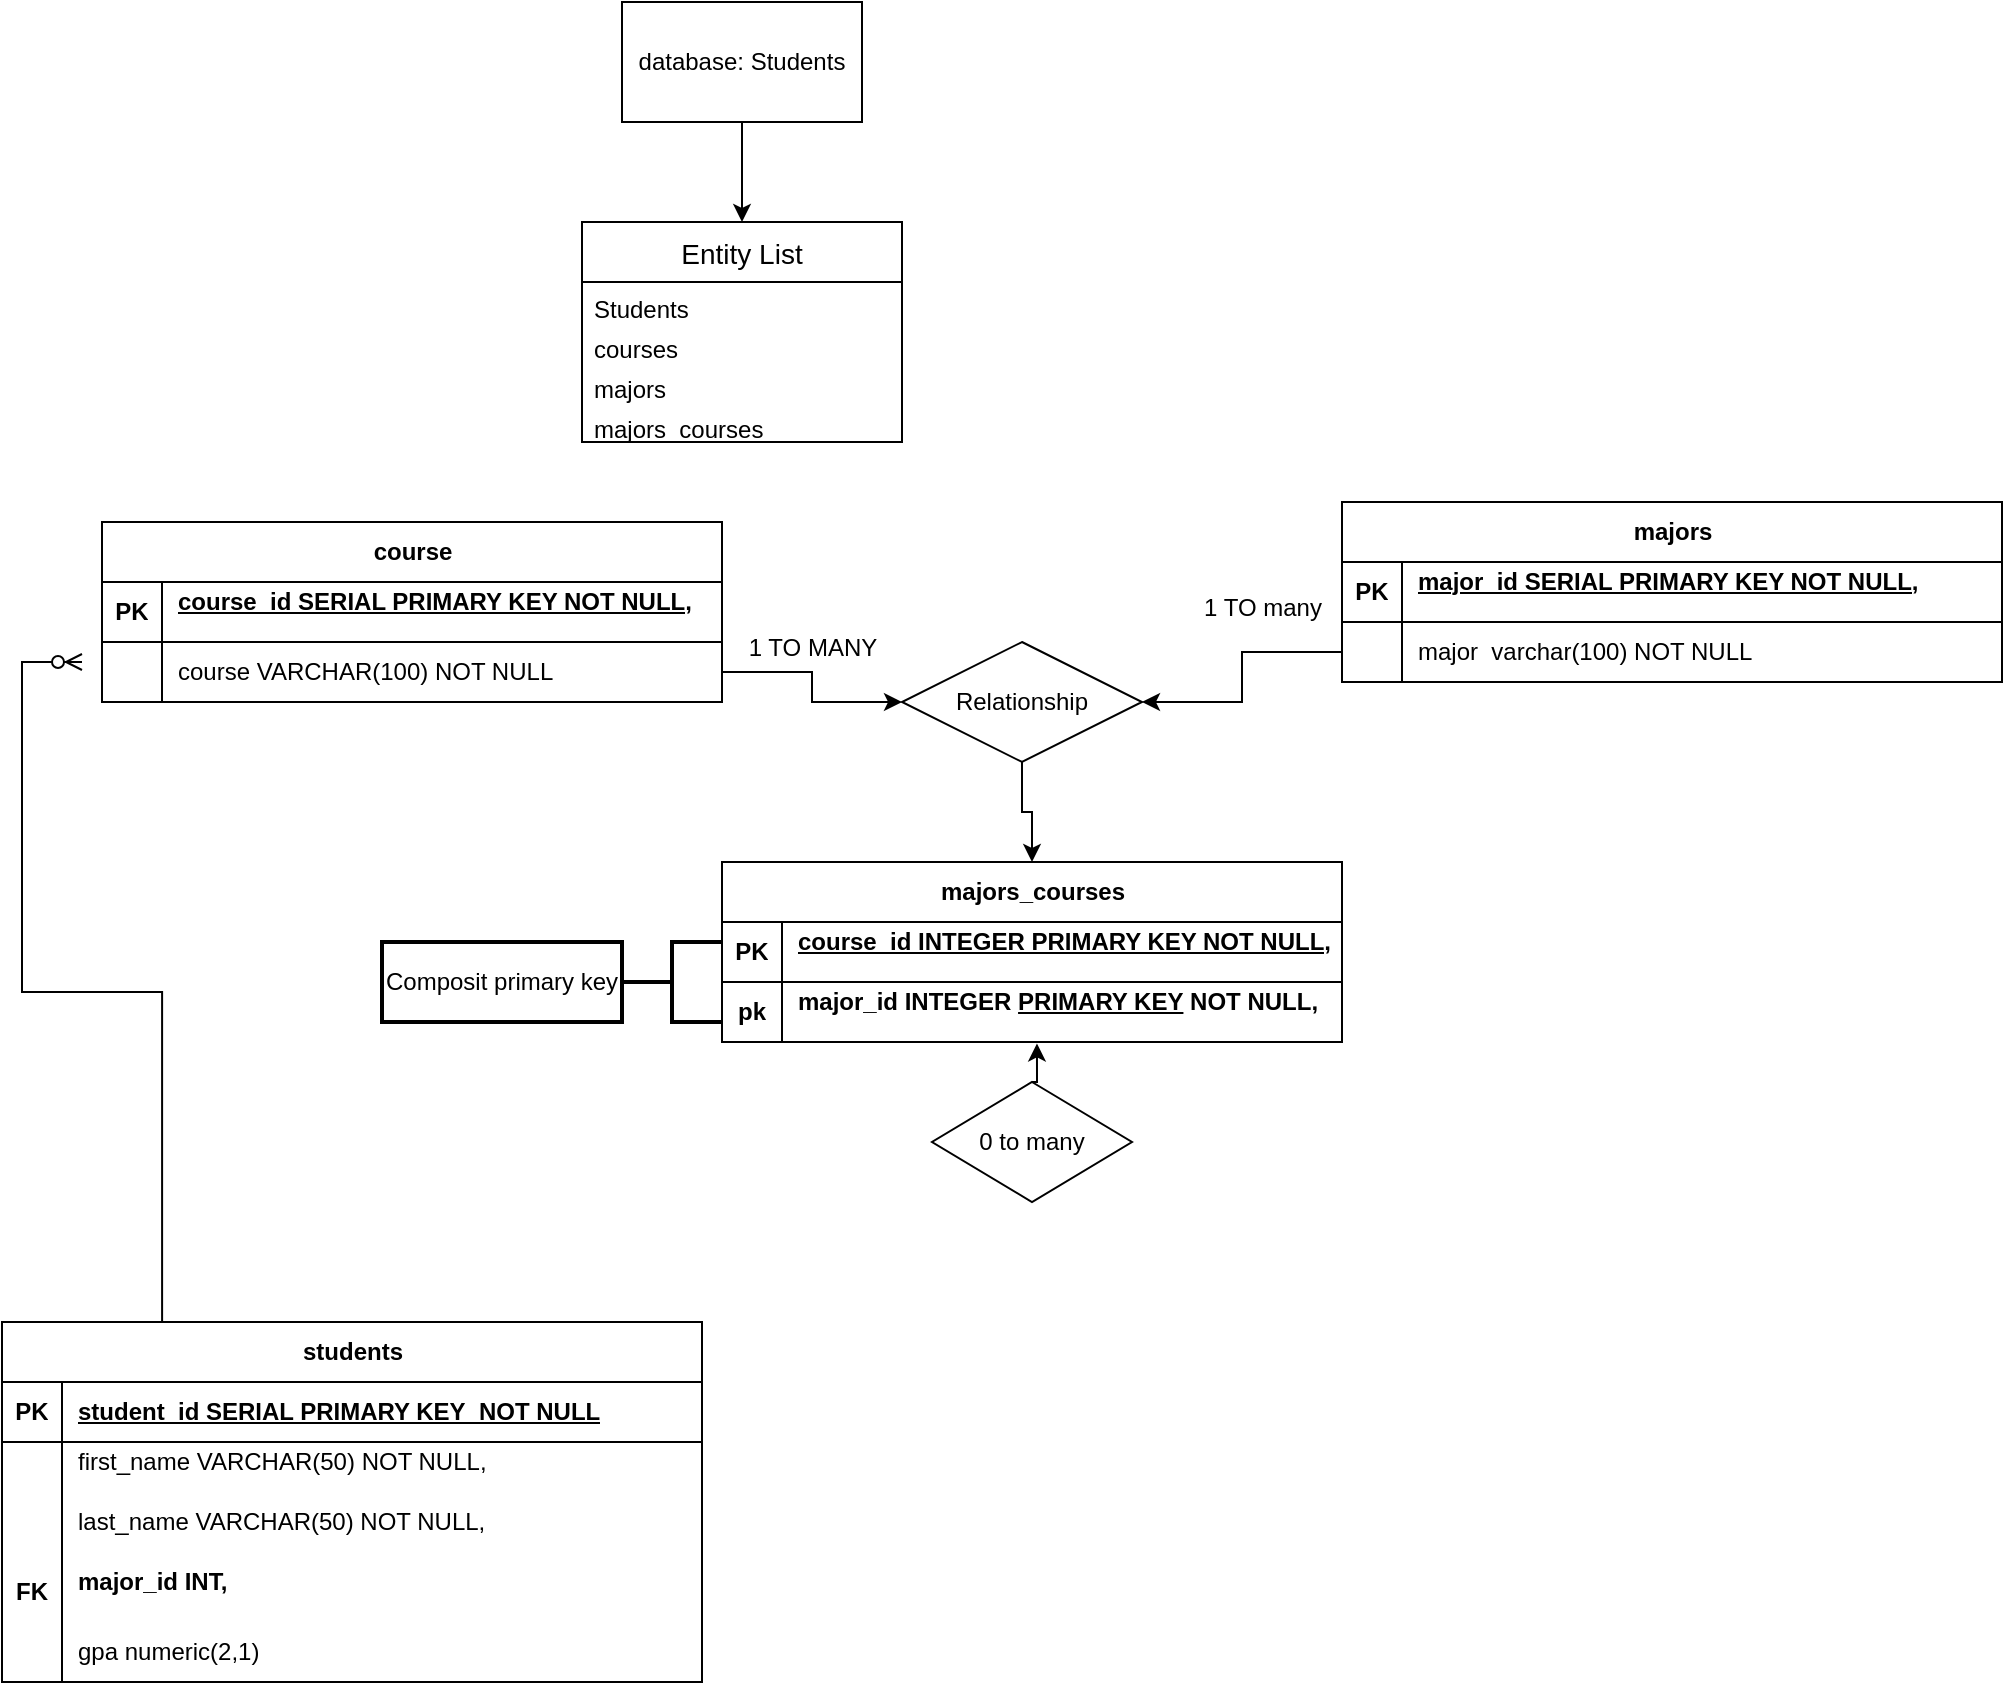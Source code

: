 <mxfile version="25.0.1">
  <diagram name="Page-1" id="jsdNlKjfp2kcCIEHp_3h">
    <mxGraphModel dx="996" dy="419" grid="1" gridSize="10" guides="1" tooltips="1" connect="1" arrows="1" fold="1" page="1" pageScale="1" pageWidth="827" pageHeight="1169" math="0" shadow="0">
      <root>
        <mxCell id="0" />
        <mxCell id="1" parent="0" />
        <mxCell id="witK0yn1a3T5sgYMvgcQ-2" value="Entity List" style="swimlane;fontStyle=0;childLayout=stackLayout;horizontal=1;startSize=30;horizontalStack=0;resizeParent=1;resizeParentMax=0;resizeLast=0;collapsible=1;marginBottom=0;align=center;fontSize=14;" vertex="1" parent="1">
          <mxGeometry x="320" y="560" width="160" height="110" as="geometry" />
        </mxCell>
        <mxCell id="witK0yn1a3T5sgYMvgcQ-3" value="Students" style="text;strokeColor=none;fillColor=none;spacingLeft=4;spacingRight=4;overflow=hidden;rotatable=0;points=[[0,0.5],[1,0.5]];portConstraint=eastwest;fontSize=12;whiteSpace=wrap;html=1;" vertex="1" parent="witK0yn1a3T5sgYMvgcQ-2">
          <mxGeometry y="30" width="160" height="20" as="geometry" />
        </mxCell>
        <mxCell id="witK0yn1a3T5sgYMvgcQ-4" value="courses" style="text;strokeColor=none;fillColor=none;spacingLeft=4;spacingRight=4;overflow=hidden;rotatable=0;points=[[0,0.5],[1,0.5]];portConstraint=eastwest;fontSize=12;whiteSpace=wrap;html=1;" vertex="1" parent="witK0yn1a3T5sgYMvgcQ-2">
          <mxGeometry y="50" width="160" height="20" as="geometry" />
        </mxCell>
        <mxCell id="witK0yn1a3T5sgYMvgcQ-5" value="majors" style="text;strokeColor=none;fillColor=none;spacingLeft=4;spacingRight=4;overflow=hidden;rotatable=0;points=[[0,0.5],[1,0.5]];portConstraint=eastwest;fontSize=12;whiteSpace=wrap;html=1;" vertex="1" parent="witK0yn1a3T5sgYMvgcQ-2">
          <mxGeometry y="70" width="160" height="20" as="geometry" />
        </mxCell>
        <mxCell id="witK0yn1a3T5sgYMvgcQ-6" value="majors_courses" style="text;strokeColor=none;fillColor=none;spacingLeft=4;spacingRight=4;overflow=hidden;rotatable=0;points=[[0,0.5],[1,0.5]];portConstraint=eastwest;fontSize=12;whiteSpace=wrap;html=1;" vertex="1" parent="witK0yn1a3T5sgYMvgcQ-2">
          <mxGeometry y="90" width="160" height="20" as="geometry" />
        </mxCell>
        <mxCell id="witK0yn1a3T5sgYMvgcQ-9" style="edgeStyle=orthogonalEdgeStyle;rounded=0;orthogonalLoop=1;jettySize=auto;html=1;exitX=0.5;exitY=1;exitDx=0;exitDy=0;entryX=0.5;entryY=0;entryDx=0;entryDy=0;" edge="1" parent="1" source="witK0yn1a3T5sgYMvgcQ-7" target="witK0yn1a3T5sgYMvgcQ-2">
          <mxGeometry relative="1" as="geometry" />
        </mxCell>
        <mxCell id="witK0yn1a3T5sgYMvgcQ-7" value="database: Students" style="whiteSpace=wrap;html=1;" vertex="1" parent="1">
          <mxGeometry x="340" y="450" width="120" height="60" as="geometry" />
        </mxCell>
        <mxCell id="witK0yn1a3T5sgYMvgcQ-10" value="students" style="shape=table;startSize=30;container=1;collapsible=1;childLayout=tableLayout;fixedRows=1;rowLines=0;fontStyle=1;align=center;resizeLast=1;html=1;" vertex="1" parent="1">
          <mxGeometry x="30" y="1110" width="350" height="180" as="geometry" />
        </mxCell>
        <mxCell id="witK0yn1a3T5sgYMvgcQ-11" value="" style="shape=tableRow;horizontal=0;startSize=0;swimlaneHead=0;swimlaneBody=0;fillColor=none;collapsible=0;dropTarget=0;points=[[0,0.5],[1,0.5]];portConstraint=eastwest;top=0;left=0;right=0;bottom=1;" vertex="1" parent="witK0yn1a3T5sgYMvgcQ-10">
          <mxGeometry y="30" width="350" height="30" as="geometry" />
        </mxCell>
        <mxCell id="witK0yn1a3T5sgYMvgcQ-12" value="PK" style="shape=partialRectangle;connectable=0;fillColor=none;top=0;left=0;bottom=0;right=0;fontStyle=1;overflow=hidden;whiteSpace=wrap;html=1;" vertex="1" parent="witK0yn1a3T5sgYMvgcQ-11">
          <mxGeometry width="30" height="30" as="geometry">
            <mxRectangle width="30" height="30" as="alternateBounds" />
          </mxGeometry>
        </mxCell>
        <mxCell id="witK0yn1a3T5sgYMvgcQ-13" value="&lt;span style=&quot;text-align: center;&quot;&gt;student_id SERIAL PRIMARY KEY&amp;nbsp; NOT NULL&lt;/span&gt;" style="shape=partialRectangle;connectable=0;fillColor=none;top=0;left=0;bottom=0;right=0;align=left;spacingLeft=6;fontStyle=5;overflow=hidden;whiteSpace=wrap;html=1;" vertex="1" parent="witK0yn1a3T5sgYMvgcQ-11">
          <mxGeometry x="30" width="320" height="30" as="geometry">
            <mxRectangle width="320" height="30" as="alternateBounds" />
          </mxGeometry>
        </mxCell>
        <mxCell id="witK0yn1a3T5sgYMvgcQ-14" value="" style="shape=tableRow;horizontal=0;startSize=0;swimlaneHead=0;swimlaneBody=0;fillColor=none;collapsible=0;dropTarget=0;points=[[0,0.5],[1,0.5]];portConstraint=eastwest;top=0;left=0;right=0;bottom=0;" vertex="1" parent="witK0yn1a3T5sgYMvgcQ-10">
          <mxGeometry y="60" width="350" height="30" as="geometry" />
        </mxCell>
        <mxCell id="witK0yn1a3T5sgYMvgcQ-15" value="" style="shape=partialRectangle;connectable=0;fillColor=none;top=0;left=0;bottom=0;right=0;editable=1;overflow=hidden;whiteSpace=wrap;html=1;" vertex="1" parent="witK0yn1a3T5sgYMvgcQ-14">
          <mxGeometry width="30" height="30" as="geometry">
            <mxRectangle width="30" height="30" as="alternateBounds" />
          </mxGeometry>
        </mxCell>
        <mxCell id="witK0yn1a3T5sgYMvgcQ-16" value="&lt;div style=&quot;&quot;&gt;first_name VARCHAR(50) NOT NULL,&lt;/div&gt;&lt;div&gt;&lt;br&gt;&lt;/div&gt;" style="shape=partialRectangle;connectable=0;fillColor=none;top=0;left=0;bottom=0;right=0;align=left;spacingLeft=6;overflow=hidden;whiteSpace=wrap;html=1;" vertex="1" parent="witK0yn1a3T5sgYMvgcQ-14">
          <mxGeometry x="30" width="320" height="30" as="geometry">
            <mxRectangle width="320" height="30" as="alternateBounds" />
          </mxGeometry>
        </mxCell>
        <mxCell id="witK0yn1a3T5sgYMvgcQ-17" value="" style="shape=tableRow;horizontal=0;startSize=0;swimlaneHead=0;swimlaneBody=0;fillColor=none;collapsible=0;dropTarget=0;points=[[0,0.5],[1,0.5]];portConstraint=eastwest;top=0;left=0;right=0;bottom=0;" vertex="1" parent="witK0yn1a3T5sgYMvgcQ-10">
          <mxGeometry y="90" width="350" height="30" as="geometry" />
        </mxCell>
        <mxCell id="witK0yn1a3T5sgYMvgcQ-18" value="" style="shape=partialRectangle;connectable=0;fillColor=none;top=0;left=0;bottom=0;right=0;editable=1;overflow=hidden;whiteSpace=wrap;html=1;" vertex="1" parent="witK0yn1a3T5sgYMvgcQ-17">
          <mxGeometry width="30" height="30" as="geometry">
            <mxRectangle width="30" height="30" as="alternateBounds" />
          </mxGeometry>
        </mxCell>
        <mxCell id="witK0yn1a3T5sgYMvgcQ-19" value="&lt;div style=&quot;&quot;&gt;last_name VARCHAR(50) NOT NULL,&lt;/div&gt;&lt;div&gt;&lt;br&gt;&lt;/div&gt;" style="shape=partialRectangle;connectable=0;fillColor=none;top=0;left=0;bottom=0;right=0;align=left;spacingLeft=6;overflow=hidden;whiteSpace=wrap;html=1;" vertex="1" parent="witK0yn1a3T5sgYMvgcQ-17">
          <mxGeometry x="30" width="320" height="30" as="geometry">
            <mxRectangle width="320" height="30" as="alternateBounds" />
          </mxGeometry>
        </mxCell>
        <mxCell id="witK0yn1a3T5sgYMvgcQ-20" value="" style="shape=tableRow;horizontal=0;startSize=0;swimlaneHead=0;swimlaneBody=0;fillColor=none;collapsible=0;dropTarget=0;points=[[0,0.5],[1,0.5]];portConstraint=eastwest;top=0;left=0;right=0;bottom=0;" vertex="1" parent="witK0yn1a3T5sgYMvgcQ-10">
          <mxGeometry y="120" width="350" height="30" as="geometry" />
        </mxCell>
        <mxCell id="witK0yn1a3T5sgYMvgcQ-21" value="&lt;b&gt;FK&lt;/b&gt;" style="shape=partialRectangle;connectable=0;fillColor=none;top=0;left=0;bottom=0;right=0;editable=1;overflow=hidden;whiteSpace=wrap;html=1;" vertex="1" parent="witK0yn1a3T5sgYMvgcQ-20">
          <mxGeometry width="30" height="30" as="geometry">
            <mxRectangle width="30" height="30" as="alternateBounds" />
          </mxGeometry>
        </mxCell>
        <mxCell id="witK0yn1a3T5sgYMvgcQ-22" value="&lt;div style=&quot;&quot;&gt;&lt;span style=&quot;background-color: initial;&quot;&gt;&lt;b&gt;major_id INT,&lt;/b&gt;&lt;/span&gt;&lt;/div&gt;&lt;div&gt;&lt;span style=&quot;background-color: initial;&quot;&gt;&lt;br&gt;&lt;/span&gt;&lt;/div&gt;" style="shape=partialRectangle;connectable=0;fillColor=none;top=0;left=0;bottom=0;right=0;align=left;spacingLeft=6;overflow=hidden;whiteSpace=wrap;html=1;" vertex="1" parent="witK0yn1a3T5sgYMvgcQ-20">
          <mxGeometry x="30" width="320" height="30" as="geometry">
            <mxRectangle width="320" height="30" as="alternateBounds" />
          </mxGeometry>
        </mxCell>
        <mxCell id="witK0yn1a3T5sgYMvgcQ-24" value="" style="shape=tableRow;horizontal=0;startSize=0;swimlaneHead=0;swimlaneBody=0;fillColor=none;collapsible=0;dropTarget=0;points=[[0,0.5],[1,0.5]];portConstraint=eastwest;top=0;left=0;right=0;bottom=0;" vertex="1" parent="witK0yn1a3T5sgYMvgcQ-10">
          <mxGeometry y="150" width="350" height="30" as="geometry" />
        </mxCell>
        <mxCell id="witK0yn1a3T5sgYMvgcQ-25" value="" style="shape=partialRectangle;connectable=0;fillColor=none;top=0;left=0;bottom=0;right=0;editable=1;overflow=hidden;whiteSpace=wrap;html=1;" vertex="1" parent="witK0yn1a3T5sgYMvgcQ-24">
          <mxGeometry width="30" height="30" as="geometry">
            <mxRectangle width="30" height="30" as="alternateBounds" />
          </mxGeometry>
        </mxCell>
        <mxCell id="witK0yn1a3T5sgYMvgcQ-26" value="&lt;div style=&quot;&quot;&gt;gpa numeric(2,1)&lt;/div&gt;" style="shape=partialRectangle;connectable=0;fillColor=none;top=0;left=0;bottom=0;right=0;align=left;spacingLeft=6;overflow=hidden;whiteSpace=wrap;html=1;" vertex="1" parent="witK0yn1a3T5sgYMvgcQ-24">
          <mxGeometry x="30" width="320" height="30" as="geometry">
            <mxRectangle width="320" height="30" as="alternateBounds" />
          </mxGeometry>
        </mxCell>
        <mxCell id="witK0yn1a3T5sgYMvgcQ-53" style="edgeStyle=orthogonalEdgeStyle;rounded=0;orthogonalLoop=1;jettySize=auto;html=1;exitX=0.5;exitY=1;exitDx=0;exitDy=0;" edge="1" parent="1">
          <mxGeometry relative="1" as="geometry">
            <mxPoint x="500" y="860" as="sourcePoint" />
            <mxPoint x="500" y="860" as="targetPoint" />
          </mxGeometry>
        </mxCell>
        <mxCell id="witK0yn1a3T5sgYMvgcQ-54" value="course" style="shape=table;startSize=30;container=1;collapsible=1;childLayout=tableLayout;fixedRows=1;rowLines=0;fontStyle=1;align=center;resizeLast=1;html=1;" vertex="1" parent="1">
          <mxGeometry x="80" y="710" width="310" height="90" as="geometry" />
        </mxCell>
        <mxCell id="witK0yn1a3T5sgYMvgcQ-55" value="" style="shape=tableRow;horizontal=0;startSize=0;swimlaneHead=0;swimlaneBody=0;fillColor=none;collapsible=0;dropTarget=0;points=[[0,0.5],[1,0.5]];portConstraint=eastwest;top=0;left=0;right=0;bottom=1;" vertex="1" parent="witK0yn1a3T5sgYMvgcQ-54">
          <mxGeometry y="30" width="310" height="30" as="geometry" />
        </mxCell>
        <mxCell id="witK0yn1a3T5sgYMvgcQ-56" value="PK" style="shape=partialRectangle;connectable=0;fillColor=none;top=0;left=0;bottom=0;right=0;fontStyle=1;overflow=hidden;whiteSpace=wrap;html=1;" vertex="1" parent="witK0yn1a3T5sgYMvgcQ-55">
          <mxGeometry width="30" height="30" as="geometry">
            <mxRectangle width="30" height="30" as="alternateBounds" />
          </mxGeometry>
        </mxCell>
        <mxCell id="witK0yn1a3T5sgYMvgcQ-57" value="&lt;div style=&quot;&quot;&gt;course_id SERIAL PRIMARY KEY NOT NULL,&lt;/div&gt;&lt;div&gt;&lt;br&gt;&lt;/div&gt;" style="shape=partialRectangle;connectable=0;fillColor=none;top=0;left=0;bottom=0;right=0;align=left;spacingLeft=6;fontStyle=5;overflow=hidden;whiteSpace=wrap;html=1;" vertex="1" parent="witK0yn1a3T5sgYMvgcQ-55">
          <mxGeometry x="30" width="280" height="30" as="geometry">
            <mxRectangle width="280" height="30" as="alternateBounds" />
          </mxGeometry>
        </mxCell>
        <mxCell id="witK0yn1a3T5sgYMvgcQ-58" value="" style="shape=tableRow;horizontal=0;startSize=0;swimlaneHead=0;swimlaneBody=0;fillColor=none;collapsible=0;dropTarget=0;points=[[0,0.5],[1,0.5]];portConstraint=eastwest;top=0;left=0;right=0;bottom=0;" vertex="1" parent="witK0yn1a3T5sgYMvgcQ-54">
          <mxGeometry y="60" width="310" height="30" as="geometry" />
        </mxCell>
        <mxCell id="witK0yn1a3T5sgYMvgcQ-59" value="" style="shape=partialRectangle;connectable=0;fillColor=none;top=0;left=0;bottom=0;right=0;editable=1;overflow=hidden;whiteSpace=wrap;html=1;" vertex="1" parent="witK0yn1a3T5sgYMvgcQ-58">
          <mxGeometry width="30" height="30" as="geometry">
            <mxRectangle width="30" height="30" as="alternateBounds" />
          </mxGeometry>
        </mxCell>
        <mxCell id="witK0yn1a3T5sgYMvgcQ-60" value="course VARCHAR(100) NOT NULL" style="shape=partialRectangle;connectable=0;fillColor=none;top=0;left=0;bottom=0;right=0;align=left;spacingLeft=6;overflow=hidden;whiteSpace=wrap;html=1;" vertex="1" parent="witK0yn1a3T5sgYMvgcQ-58">
          <mxGeometry x="30" width="280" height="30" as="geometry">
            <mxRectangle width="280" height="30" as="alternateBounds" />
          </mxGeometry>
        </mxCell>
        <mxCell id="witK0yn1a3T5sgYMvgcQ-67" value="majors" style="shape=table;startSize=30;container=1;collapsible=1;childLayout=tableLayout;fixedRows=1;rowLines=0;fontStyle=1;align=center;resizeLast=1;html=1;" vertex="1" parent="1">
          <mxGeometry x="700" y="700" width="330" height="90" as="geometry" />
        </mxCell>
        <mxCell id="witK0yn1a3T5sgYMvgcQ-68" value="" style="shape=tableRow;horizontal=0;startSize=0;swimlaneHead=0;swimlaneBody=0;fillColor=none;collapsible=0;dropTarget=0;points=[[0,0.5],[1,0.5]];portConstraint=eastwest;top=0;left=0;right=0;bottom=1;" vertex="1" parent="witK0yn1a3T5sgYMvgcQ-67">
          <mxGeometry y="30" width="330" height="30" as="geometry" />
        </mxCell>
        <mxCell id="witK0yn1a3T5sgYMvgcQ-69" value="PK" style="shape=partialRectangle;connectable=0;fillColor=none;top=0;left=0;bottom=0;right=0;fontStyle=1;overflow=hidden;whiteSpace=wrap;html=1;" vertex="1" parent="witK0yn1a3T5sgYMvgcQ-68">
          <mxGeometry width="30" height="30" as="geometry">
            <mxRectangle width="30" height="30" as="alternateBounds" />
          </mxGeometry>
        </mxCell>
        <mxCell id="witK0yn1a3T5sgYMvgcQ-70" value="&lt;div style=&quot;&quot;&gt;&lt;div style=&quot;&quot;&gt;major_id SERIAL PRIMARY KEY NOT NULL,&lt;/div&gt;&lt;div style=&quot;font-weight: 400;&quot;&gt;&lt;br style=&quot;font-weight: 700;&quot;&gt;&lt;/div&gt;&lt;/div&gt;" style="shape=partialRectangle;connectable=0;fillColor=none;top=0;left=0;bottom=0;right=0;align=left;spacingLeft=6;fontStyle=5;overflow=hidden;whiteSpace=wrap;html=1;" vertex="1" parent="witK0yn1a3T5sgYMvgcQ-68">
          <mxGeometry x="30" width="300" height="30" as="geometry">
            <mxRectangle width="300" height="30" as="alternateBounds" />
          </mxGeometry>
        </mxCell>
        <mxCell id="witK0yn1a3T5sgYMvgcQ-71" value="" style="shape=tableRow;horizontal=0;startSize=0;swimlaneHead=0;swimlaneBody=0;fillColor=none;collapsible=0;dropTarget=0;points=[[0,0.5],[1,0.5]];portConstraint=eastwest;top=0;left=0;right=0;bottom=0;" vertex="1" parent="witK0yn1a3T5sgYMvgcQ-67">
          <mxGeometry y="60" width="330" height="30" as="geometry" />
        </mxCell>
        <mxCell id="witK0yn1a3T5sgYMvgcQ-72" value="" style="shape=partialRectangle;connectable=0;fillColor=none;top=0;left=0;bottom=0;right=0;editable=1;overflow=hidden;whiteSpace=wrap;html=1;" vertex="1" parent="witK0yn1a3T5sgYMvgcQ-71">
          <mxGeometry width="30" height="30" as="geometry">
            <mxRectangle width="30" height="30" as="alternateBounds" />
          </mxGeometry>
        </mxCell>
        <mxCell id="witK0yn1a3T5sgYMvgcQ-73" value="major&amp;nbsp; varchar(100) NOT NULL" style="shape=partialRectangle;connectable=0;fillColor=none;top=0;left=0;bottom=0;right=0;align=left;spacingLeft=6;overflow=hidden;whiteSpace=wrap;html=1;" vertex="1" parent="witK0yn1a3T5sgYMvgcQ-71">
          <mxGeometry x="30" width="300" height="30" as="geometry">
            <mxRectangle width="300" height="30" as="alternateBounds" />
          </mxGeometry>
        </mxCell>
        <mxCell id="witK0yn1a3T5sgYMvgcQ-74" value="majors_courses" style="shape=table;startSize=30;container=1;collapsible=1;childLayout=tableLayout;fixedRows=1;rowLines=0;fontStyle=1;align=center;resizeLast=1;html=1;" vertex="1" parent="1">
          <mxGeometry x="390" y="880" width="310" height="90" as="geometry">
            <mxRectangle x="390" y="880" width="130" height="30" as="alternateBounds" />
          </mxGeometry>
        </mxCell>
        <mxCell id="witK0yn1a3T5sgYMvgcQ-75" value="" style="shape=tableRow;horizontal=0;startSize=0;swimlaneHead=0;swimlaneBody=0;fillColor=none;collapsible=0;dropTarget=0;points=[[0,0.5],[1,0.5]];portConstraint=eastwest;top=0;left=0;right=0;bottom=1;" vertex="1" parent="witK0yn1a3T5sgYMvgcQ-74">
          <mxGeometry y="30" width="310" height="30" as="geometry" />
        </mxCell>
        <mxCell id="witK0yn1a3T5sgYMvgcQ-76" value="PK" style="shape=partialRectangle;connectable=0;fillColor=none;top=0;left=0;bottom=0;right=0;fontStyle=1;overflow=hidden;whiteSpace=wrap;html=1;" vertex="1" parent="witK0yn1a3T5sgYMvgcQ-75">
          <mxGeometry width="30" height="30" as="geometry">
            <mxRectangle width="30" height="30" as="alternateBounds" />
          </mxGeometry>
        </mxCell>
        <mxCell id="witK0yn1a3T5sgYMvgcQ-77" value="&lt;div style=&quot;&quot;&gt;course_id INTEGER PRIMARY KEY NOT NULL,&lt;/div&gt;&lt;div&gt;&lt;br&gt;&lt;/div&gt;" style="shape=partialRectangle;connectable=0;fillColor=none;top=0;left=0;bottom=0;right=0;align=left;spacingLeft=6;fontStyle=5;overflow=hidden;whiteSpace=wrap;html=1;" vertex="1" parent="witK0yn1a3T5sgYMvgcQ-75">
          <mxGeometry x="30" width="280" height="30" as="geometry">
            <mxRectangle width="280" height="30" as="alternateBounds" />
          </mxGeometry>
        </mxCell>
        <mxCell id="witK0yn1a3T5sgYMvgcQ-78" value="" style="shape=tableRow;horizontal=0;startSize=0;swimlaneHead=0;swimlaneBody=0;fillColor=none;collapsible=0;dropTarget=0;points=[[0,0.5],[1,0.5]];portConstraint=eastwest;top=0;left=0;right=0;bottom=0;" vertex="1" parent="witK0yn1a3T5sgYMvgcQ-74">
          <mxGeometry y="60" width="310" height="30" as="geometry" />
        </mxCell>
        <mxCell id="witK0yn1a3T5sgYMvgcQ-79" value="&lt;b&gt;pk&lt;/b&gt;" style="shape=partialRectangle;connectable=0;fillColor=none;top=0;left=0;bottom=0;right=0;editable=1;overflow=hidden;whiteSpace=wrap;html=1;" vertex="1" parent="witK0yn1a3T5sgYMvgcQ-78">
          <mxGeometry width="30" height="30" as="geometry">
            <mxRectangle width="30" height="30" as="alternateBounds" />
          </mxGeometry>
        </mxCell>
        <mxCell id="witK0yn1a3T5sgYMvgcQ-80" value="&lt;div&gt;&lt;b&gt;major_id INTEGER&amp;nbsp;&lt;/b&gt;&lt;span style=&quot;font-weight: 700; text-decoration-line: underline; background-color: initial;&quot;&gt;PRIMARY KEY&lt;/span&gt;&lt;b style=&quot;background-color: initial;&quot;&gt;&amp;nbsp;NOT NULL,&lt;/b&gt;&lt;/div&gt;&lt;div&gt;&lt;br style=&quot;font-weight: 700; text-decoration-line: underline;&quot;&gt;&lt;/div&gt;" style="shape=partialRectangle;connectable=0;fillColor=none;top=0;left=0;bottom=0;right=0;align=left;spacingLeft=6;overflow=hidden;whiteSpace=wrap;html=1;" vertex="1" parent="witK0yn1a3T5sgYMvgcQ-78">
          <mxGeometry x="30" width="280" height="30" as="geometry">
            <mxRectangle width="280" height="30" as="alternateBounds" />
          </mxGeometry>
        </mxCell>
        <mxCell id="witK0yn1a3T5sgYMvgcQ-82" value="" style="ellipse;whiteSpace=wrap;html=1;align=center;aspect=fixed;fillColor=none;strokeColor=none;resizable=0;perimeter=centerPerimeter;rotatable=0;allowArrows=0;points=[];outlineConnect=1;" vertex="1" parent="1">
          <mxGeometry x="530" y="790" width="10" height="10" as="geometry" />
        </mxCell>
        <mxCell id="witK0yn1a3T5sgYMvgcQ-83" value="" style="strokeWidth=2;html=1;shape=mxgraph.flowchart.annotation_2;align=left;labelPosition=right;pointerEvents=1;" vertex="1" parent="1">
          <mxGeometry x="340" y="920" width="50" height="40" as="geometry" />
        </mxCell>
        <mxCell id="witK0yn1a3T5sgYMvgcQ-84" value="Composit primary key" style="whiteSpace=wrap;html=1;align=left;strokeWidth=2;pointerEvents=1;" vertex="1" parent="1">
          <mxGeometry x="220" y="920" width="120" height="40" as="geometry" />
        </mxCell>
        <mxCell id="witK0yn1a3T5sgYMvgcQ-89" style="edgeStyle=orthogonalEdgeStyle;rounded=0;orthogonalLoop=1;jettySize=auto;html=1;exitX=0.5;exitY=1;exitDx=0;exitDy=0;entryX=0.5;entryY=0;entryDx=0;entryDy=0;" edge="1" parent="1" source="witK0yn1a3T5sgYMvgcQ-86" target="witK0yn1a3T5sgYMvgcQ-74">
          <mxGeometry relative="1" as="geometry" />
        </mxCell>
        <mxCell id="witK0yn1a3T5sgYMvgcQ-86" value="Relationship" style="shape=rhombus;perimeter=rhombusPerimeter;whiteSpace=wrap;html=1;align=center;" vertex="1" parent="1">
          <mxGeometry x="480" y="770" width="120" height="60" as="geometry" />
        </mxCell>
        <mxCell id="witK0yn1a3T5sgYMvgcQ-87" style="edgeStyle=orthogonalEdgeStyle;rounded=0;orthogonalLoop=1;jettySize=auto;html=1;exitX=1;exitY=0.5;exitDx=0;exitDy=0;entryX=0;entryY=0.5;entryDx=0;entryDy=0;" edge="1" parent="1" source="witK0yn1a3T5sgYMvgcQ-58" target="witK0yn1a3T5sgYMvgcQ-86">
          <mxGeometry relative="1" as="geometry" />
        </mxCell>
        <mxCell id="witK0yn1a3T5sgYMvgcQ-88" style="edgeStyle=orthogonalEdgeStyle;rounded=0;orthogonalLoop=1;jettySize=auto;html=1;entryX=1;entryY=0.5;entryDx=0;entryDy=0;" edge="1" parent="1" source="witK0yn1a3T5sgYMvgcQ-71" target="witK0yn1a3T5sgYMvgcQ-86">
          <mxGeometry relative="1" as="geometry" />
        </mxCell>
        <mxCell id="witK0yn1a3T5sgYMvgcQ-90" value="1 TO MANY" style="text;html=1;align=center;verticalAlign=middle;resizable=0;points=[];autosize=1;strokeColor=none;fillColor=none;" vertex="1" parent="1">
          <mxGeometry x="390" y="758" width="90" height="30" as="geometry" />
        </mxCell>
        <mxCell id="witK0yn1a3T5sgYMvgcQ-91" value="1 TO many" style="text;html=1;align=center;verticalAlign=middle;resizable=0;points=[];autosize=1;strokeColor=none;fillColor=none;" vertex="1" parent="1">
          <mxGeometry x="620" y="738" width="80" height="30" as="geometry" />
        </mxCell>
        <mxCell id="witK0yn1a3T5sgYMvgcQ-92" value="0 to many" style="shape=rhombus;perimeter=rhombusPerimeter;whiteSpace=wrap;html=1;align=center;" vertex="1" parent="1">
          <mxGeometry x="495" y="990" width="100" height="60" as="geometry" />
        </mxCell>
        <mxCell id="witK0yn1a3T5sgYMvgcQ-97" style="edgeStyle=orthogonalEdgeStyle;rounded=0;orthogonalLoop=1;jettySize=auto;html=1;exitX=0.5;exitY=0;exitDx=0;exitDy=0;entryX=0.508;entryY=1.024;entryDx=0;entryDy=0;entryPerimeter=0;" edge="1" parent="1" source="witK0yn1a3T5sgYMvgcQ-92" target="witK0yn1a3T5sgYMvgcQ-78">
          <mxGeometry relative="1" as="geometry" />
        </mxCell>
        <mxCell id="witK0yn1a3T5sgYMvgcQ-98" value="" style="edgeStyle=entityRelationEdgeStyle;fontSize=12;html=1;endArrow=ERzeroToMany;endFill=1;rounded=0;exitX=0.143;exitY=0;exitDx=0;exitDy=0;exitPerimeter=0;" edge="1" parent="1" source="witK0yn1a3T5sgYMvgcQ-10">
          <mxGeometry width="100" height="100" relative="1" as="geometry">
            <mxPoint x="340" y="1150" as="sourcePoint" />
            <mxPoint x="70" y="780" as="targetPoint" />
            <Array as="points">
              <mxPoint x="110" y="1100" />
              <mxPoint x="200" y="1050" />
              <mxPoint x="200" y="1030" />
            </Array>
          </mxGeometry>
        </mxCell>
      </root>
    </mxGraphModel>
  </diagram>
</mxfile>
